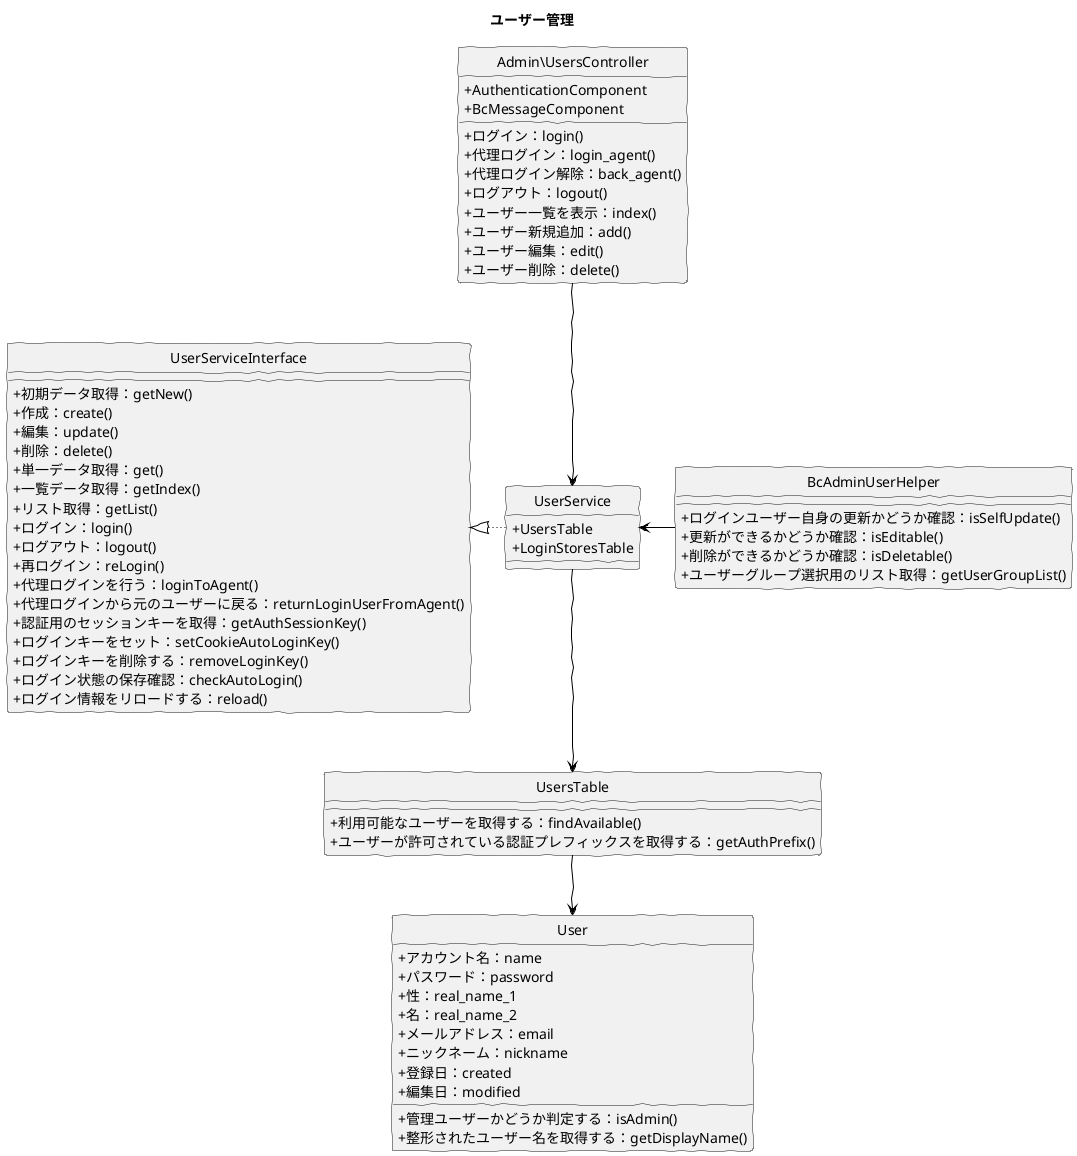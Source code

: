 @startuml
skinparam handwritten true
hide circle
skinparam classAttributeIconSize 0

title ユーザー管理

class Admin\UsersController {
  + AuthenticationComponent
  + BcMessageComponent 
  + ログイン：login()
  + 代理ログイン：login_agent()
  + 代理ログイン解除：back_agent()
  + ログアウト：logout()
  + ユーザー一覧を表示：index()
  + ユーザー新規追加：add()
  + ユーザー編集：edit()
  + ユーザー削除：delete()
}

class BcAdminUserHelper {
  + ログインユーザー自身の更新かどうか確認：isSelfUpdate()
  + 更新ができるかどうか確認：isEditable()
  + 削除ができるかどうか確認：isDeletable()
  + ユーザーグループ選択用のリスト取得：getUserGroupList()
}

class UserService {
  + UsersTable
  + LoginStoresTable
}

class UserServiceInterface {
  + 初期データ取得：getNew()
  + 作成：create()
  + 編集：update()
  + 削除：delete()
  + 単一データ取得：get()
  + 一覧データ取得：getIndex()
  + リスト取得：getList()
  + ログイン：login()
  + ログアウト：logout()
  + 再ログイン：reLogin()
  + 代理ログインを行う：loginToAgent()
  + 代理ログインから元のユーザーに戻る：returnLoginUserFromAgent()
  + 認証用のセッションキーを取得：getAuthSessionKey()
  + ログインキーをセット：setCookieAutoLoginKey()
  + ログインキーを削除する：removeLoginKey()
  + ログイン状態の保存確認：checkAutoLogin()
  + ログイン情報をリロードする：reload()
}

class UsersTable {
  + 利用可能なユーザーを取得する：findAvailable()
  + ユーザーが許可されている認証プレフィックスを取得する：getAuthPrefix()
}

class User {
   + アカウント名：name
   + パスワード：password
   + 性：real_name_1
   + 名：real_name_2
   + メールアドレス：email
   + ニックネーム：nickname
   + 登録日：created
   + 編集日：modified
   + 管理ユーザーかどうか判定する：isAdmin()
   + 整形されたユーザー名を取得する：getDisplayName()
}

Admin\UsersController -down[#Black]-> UserService
BcAdminUserHelper -left[#Black]-> UserService
UserService -down[#Black]-> UsersTable
UserService -left[dotted,#Black]-|> UserServiceInterface
UsersTable -down[#Black]-> User

@enduml
